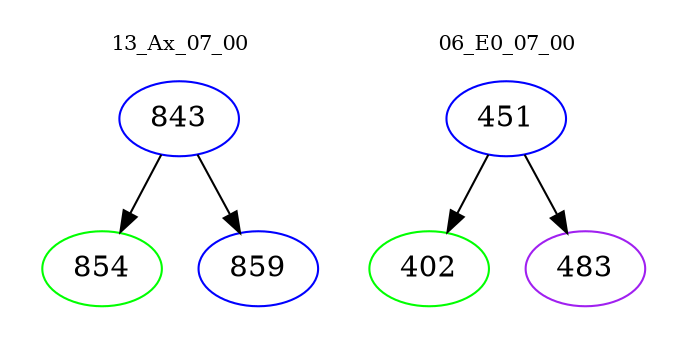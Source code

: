 digraph{
subgraph cluster_0 {
color = white
label = "13_Ax_07_00";
fontsize=10;
T0_843 [label="843", color="blue"]
T0_843 -> T0_854 [color="black"]
T0_854 [label="854", color="green"]
T0_843 -> T0_859 [color="black"]
T0_859 [label="859", color="blue"]
}
subgraph cluster_1 {
color = white
label = "06_E0_07_00";
fontsize=10;
T1_451 [label="451", color="blue"]
T1_451 -> T1_402 [color="black"]
T1_402 [label="402", color="green"]
T1_451 -> T1_483 [color="black"]
T1_483 [label="483", color="purple"]
}
}
